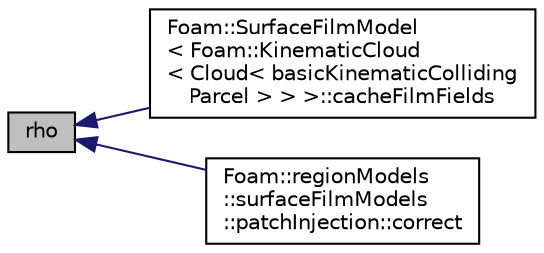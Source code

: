digraph "rho"
{
  bgcolor="transparent";
  edge [fontname="Helvetica",fontsize="10",labelfontname="Helvetica",labelfontsize="10"];
  node [fontname="Helvetica",fontsize="10",shape=record];
  rankdir="LR";
  Node437 [label="rho",height=0.2,width=0.4,color="black", fillcolor="grey75", style="filled", fontcolor="black"];
  Node437 -> Node438 [dir="back",color="midnightblue",fontsize="10",style="solid",fontname="Helvetica"];
  Node438 [label="Foam::SurfaceFilmModel\l\< Foam::KinematicCloud\l\< Cloud\< basicKinematicColliding\lParcel \> \> \>::cacheFilmFields",height=0.2,width=0.4,color="black",URL="$a24905.html#a474b5788f9e6ef37ab151b4978097be3",tooltip="Cache the film fields in preparation for injection. "];
  Node437 -> Node439 [dir="back",color="midnightblue",fontsize="10",style="solid",fontname="Helvetica"];
  Node439 [label="Foam::regionModels\l::surfaceFilmModels\l::patchInjection::correct",height=0.2,width=0.4,color="black",URL="$a30189.html#a8c67db65404877aac3731246ffb15754",tooltip="Correct. "];
}
